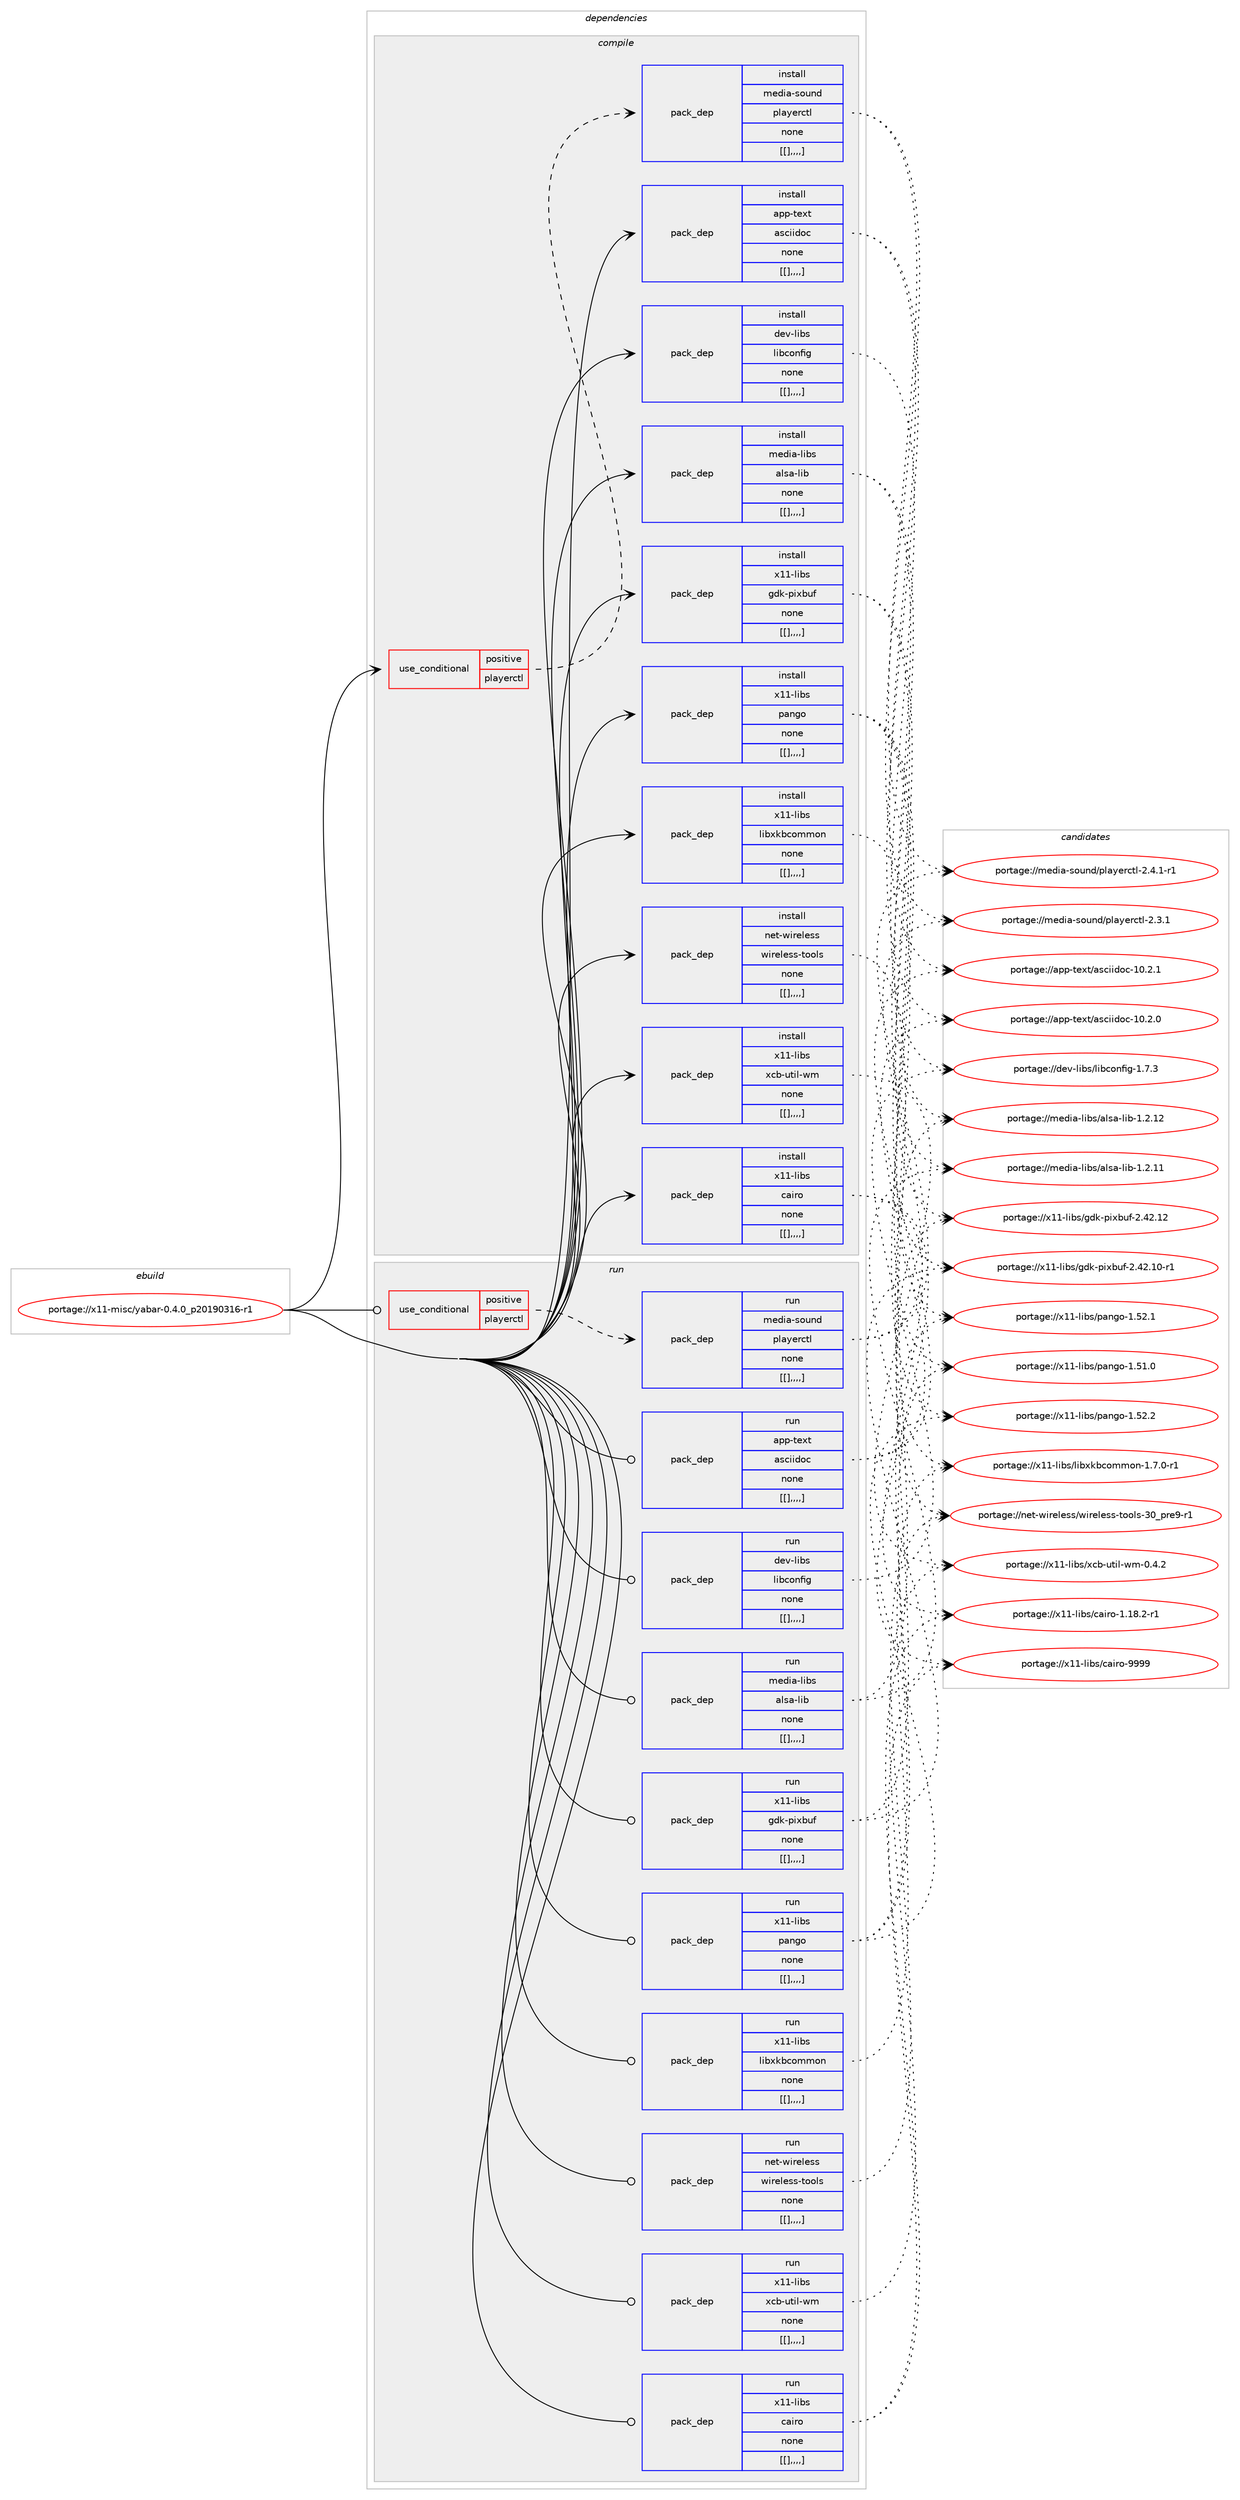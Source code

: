 digraph prolog {

# *************
# Graph options
# *************

newrank=true;
concentrate=true;
compound=true;
graph [rankdir=LR,fontname=Helvetica,fontsize=10,ranksep=1.5];#, ranksep=2.5, nodesep=0.2];
edge  [arrowhead=vee];
node  [fontname=Helvetica,fontsize=10];

# **********
# The ebuild
# **********

subgraph cluster_leftcol {
color=gray;
label=<<i>ebuild</i>>;
id [label="portage://x11-misc/yabar-0.4.0_p20190316-r1", color=red, width=4, href="../x11-misc/yabar-0.4.0_p20190316-r1.svg"];
}

# ****************
# The dependencies
# ****************

subgraph cluster_midcol {
color=gray;
label=<<i>dependencies</i>>;
subgraph cluster_compile {
fillcolor="#eeeeee";
style=filled;
label=<<i>compile</i>>;
subgraph cond341 {
dependency2457 [label=<<TABLE BORDER="0" CELLBORDER="1" CELLSPACING="0" CELLPADDING="4"><TR><TD ROWSPAN="3" CELLPADDING="10">use_conditional</TD></TR><TR><TD>positive</TD></TR><TR><TD>playerctl</TD></TR></TABLE>>, shape=none, color=red];
subgraph pack1969 {
dependency2460 [label=<<TABLE BORDER="0" CELLBORDER="1" CELLSPACING="0" CELLPADDING="4" WIDTH="220"><TR><TD ROWSPAN="6" CELLPADDING="30">pack_dep</TD></TR><TR><TD WIDTH="110">install</TD></TR><TR><TD>media-sound</TD></TR><TR><TD>playerctl</TD></TR><TR><TD>none</TD></TR><TR><TD>[[],,,,]</TD></TR></TABLE>>, shape=none, color=blue];
}
dependency2457:e -> dependency2460:w [weight=20,style="dashed",arrowhead="vee"];
}
id:e -> dependency2457:w [weight=20,style="solid",arrowhead="vee"];
subgraph pack1973 {
dependency2464 [label=<<TABLE BORDER="0" CELLBORDER="1" CELLSPACING="0" CELLPADDING="4" WIDTH="220"><TR><TD ROWSPAN="6" CELLPADDING="30">pack_dep</TD></TR><TR><TD WIDTH="110">install</TD></TR><TR><TD>app-text</TD></TR><TR><TD>asciidoc</TD></TR><TR><TD>none</TD></TR><TR><TD>[[],,,,]</TD></TR></TABLE>>, shape=none, color=blue];
}
id:e -> dependency2464:w [weight=20,style="solid",arrowhead="vee"];
subgraph pack1976 {
dependency2467 [label=<<TABLE BORDER="0" CELLBORDER="1" CELLSPACING="0" CELLPADDING="4" WIDTH="220"><TR><TD ROWSPAN="6" CELLPADDING="30">pack_dep</TD></TR><TR><TD WIDTH="110">install</TD></TR><TR><TD>dev-libs</TD></TR><TR><TD>libconfig</TD></TR><TR><TD>none</TD></TR><TR><TD>[[],,,,]</TD></TR></TABLE>>, shape=none, color=blue];
}
id:e -> dependency2467:w [weight=20,style="solid",arrowhead="vee"];
subgraph pack1979 {
dependency2470 [label=<<TABLE BORDER="0" CELLBORDER="1" CELLSPACING="0" CELLPADDING="4" WIDTH="220"><TR><TD ROWSPAN="6" CELLPADDING="30">pack_dep</TD></TR><TR><TD WIDTH="110">install</TD></TR><TR><TD>media-libs</TD></TR><TR><TD>alsa-lib</TD></TR><TR><TD>none</TD></TR><TR><TD>[[],,,,]</TD></TR></TABLE>>, shape=none, color=blue];
}
id:e -> dependency2470:w [weight=20,style="solid",arrowhead="vee"];
subgraph pack1981 {
dependency2472 [label=<<TABLE BORDER="0" CELLBORDER="1" CELLSPACING="0" CELLPADDING="4" WIDTH="220"><TR><TD ROWSPAN="6" CELLPADDING="30">pack_dep</TD></TR><TR><TD WIDTH="110">install</TD></TR><TR><TD>net-wireless</TD></TR><TR><TD>wireless-tools</TD></TR><TR><TD>none</TD></TR><TR><TD>[[],,,,]</TD></TR></TABLE>>, shape=none, color=blue];
}
id:e -> dependency2472:w [weight=20,style="solid",arrowhead="vee"];
subgraph pack1983 {
dependency2474 [label=<<TABLE BORDER="0" CELLBORDER="1" CELLSPACING="0" CELLPADDING="4" WIDTH="220"><TR><TD ROWSPAN="6" CELLPADDING="30">pack_dep</TD></TR><TR><TD WIDTH="110">install</TD></TR><TR><TD>x11-libs</TD></TR><TR><TD>cairo</TD></TR><TR><TD>none</TD></TR><TR><TD>[[],,,,]</TD></TR></TABLE>>, shape=none, color=blue];
}
id:e -> dependency2474:w [weight=20,style="solid",arrowhead="vee"];
subgraph pack1986 {
dependency2477 [label=<<TABLE BORDER="0" CELLBORDER="1" CELLSPACING="0" CELLPADDING="4" WIDTH="220"><TR><TD ROWSPAN="6" CELLPADDING="30">pack_dep</TD></TR><TR><TD WIDTH="110">install</TD></TR><TR><TD>x11-libs</TD></TR><TR><TD>gdk-pixbuf</TD></TR><TR><TD>none</TD></TR><TR><TD>[[],,,,]</TD></TR></TABLE>>, shape=none, color=blue];
}
id:e -> dependency2477:w [weight=20,style="solid",arrowhead="vee"];
subgraph pack1989 {
dependency2479 [label=<<TABLE BORDER="0" CELLBORDER="1" CELLSPACING="0" CELLPADDING="4" WIDTH="220"><TR><TD ROWSPAN="6" CELLPADDING="30">pack_dep</TD></TR><TR><TD WIDTH="110">install</TD></TR><TR><TD>x11-libs</TD></TR><TR><TD>libxkbcommon</TD></TR><TR><TD>none</TD></TR><TR><TD>[[],,,,]</TD></TR></TABLE>>, shape=none, color=blue];
}
id:e -> dependency2479:w [weight=20,style="solid",arrowhead="vee"];
subgraph pack1993 {
dependency2484 [label=<<TABLE BORDER="0" CELLBORDER="1" CELLSPACING="0" CELLPADDING="4" WIDTH="220"><TR><TD ROWSPAN="6" CELLPADDING="30">pack_dep</TD></TR><TR><TD WIDTH="110">install</TD></TR><TR><TD>x11-libs</TD></TR><TR><TD>pango</TD></TR><TR><TD>none</TD></TR><TR><TD>[[],,,,]</TD></TR></TABLE>>, shape=none, color=blue];
}
id:e -> dependency2484:w [weight=20,style="solid",arrowhead="vee"];
subgraph pack1999 {
dependency2490 [label=<<TABLE BORDER="0" CELLBORDER="1" CELLSPACING="0" CELLPADDING="4" WIDTH="220"><TR><TD ROWSPAN="6" CELLPADDING="30">pack_dep</TD></TR><TR><TD WIDTH="110">install</TD></TR><TR><TD>x11-libs</TD></TR><TR><TD>xcb-util-wm</TD></TR><TR><TD>none</TD></TR><TR><TD>[[],,,,]</TD></TR></TABLE>>, shape=none, color=blue];
}
id:e -> dependency2490:w [weight=20,style="solid",arrowhead="vee"];
}
subgraph cluster_compileandrun {
fillcolor="#eeeeee";
style=filled;
label=<<i>compile and run</i>>;
}
subgraph cluster_run {
fillcolor="#eeeeee";
style=filled;
label=<<i>run</i>>;
subgraph cond342 {
dependency2495 [label=<<TABLE BORDER="0" CELLBORDER="1" CELLSPACING="0" CELLPADDING="4"><TR><TD ROWSPAN="3" CELLPADDING="10">use_conditional</TD></TR><TR><TD>positive</TD></TR><TR><TD>playerctl</TD></TR></TABLE>>, shape=none, color=red];
subgraph pack2005 {
dependency2497 [label=<<TABLE BORDER="0" CELLBORDER="1" CELLSPACING="0" CELLPADDING="4" WIDTH="220"><TR><TD ROWSPAN="6" CELLPADDING="30">pack_dep</TD></TR><TR><TD WIDTH="110">run</TD></TR><TR><TD>media-sound</TD></TR><TR><TD>playerctl</TD></TR><TR><TD>none</TD></TR><TR><TD>[[],,,,]</TD></TR></TABLE>>, shape=none, color=blue];
}
dependency2495:e -> dependency2497:w [weight=20,style="dashed",arrowhead="vee"];
}
id:e -> dependency2495:w [weight=20,style="solid",arrowhead="odot"];
subgraph pack2008 {
dependency2500 [label=<<TABLE BORDER="0" CELLBORDER="1" CELLSPACING="0" CELLPADDING="4" WIDTH="220"><TR><TD ROWSPAN="6" CELLPADDING="30">pack_dep</TD></TR><TR><TD WIDTH="110">run</TD></TR><TR><TD>app-text</TD></TR><TR><TD>asciidoc</TD></TR><TR><TD>none</TD></TR><TR><TD>[[],,,,]</TD></TR></TABLE>>, shape=none, color=blue];
}
id:e -> dependency2500:w [weight=20,style="solid",arrowhead="odot"];
subgraph pack2009 {
dependency2501 [label=<<TABLE BORDER="0" CELLBORDER="1" CELLSPACING="0" CELLPADDING="4" WIDTH="220"><TR><TD ROWSPAN="6" CELLPADDING="30">pack_dep</TD></TR><TR><TD WIDTH="110">run</TD></TR><TR><TD>dev-libs</TD></TR><TR><TD>libconfig</TD></TR><TR><TD>none</TD></TR><TR><TD>[[],,,,]</TD></TR></TABLE>>, shape=none, color=blue];
}
id:e -> dependency2501:w [weight=20,style="solid",arrowhead="odot"];
subgraph pack2010 {
dependency2502 [label=<<TABLE BORDER="0" CELLBORDER="1" CELLSPACING="0" CELLPADDING="4" WIDTH="220"><TR><TD ROWSPAN="6" CELLPADDING="30">pack_dep</TD></TR><TR><TD WIDTH="110">run</TD></TR><TR><TD>media-libs</TD></TR><TR><TD>alsa-lib</TD></TR><TR><TD>none</TD></TR><TR><TD>[[],,,,]</TD></TR></TABLE>>, shape=none, color=blue];
}
id:e -> dependency2502:w [weight=20,style="solid",arrowhead="odot"];
subgraph pack2013 {
dependency2504 [label=<<TABLE BORDER="0" CELLBORDER="1" CELLSPACING="0" CELLPADDING="4" WIDTH="220"><TR><TD ROWSPAN="6" CELLPADDING="30">pack_dep</TD></TR><TR><TD WIDTH="110">run</TD></TR><TR><TD>net-wireless</TD></TR><TR><TD>wireless-tools</TD></TR><TR><TD>none</TD></TR><TR><TD>[[],,,,]</TD></TR></TABLE>>, shape=none, color=blue];
}
id:e -> dependency2504:w [weight=20,style="solid",arrowhead="odot"];
subgraph pack2015 {
dependency2507 [label=<<TABLE BORDER="0" CELLBORDER="1" CELLSPACING="0" CELLPADDING="4" WIDTH="220"><TR><TD ROWSPAN="6" CELLPADDING="30">pack_dep</TD></TR><TR><TD WIDTH="110">run</TD></TR><TR><TD>x11-libs</TD></TR><TR><TD>cairo</TD></TR><TR><TD>none</TD></TR><TR><TD>[[],,,,]</TD></TR></TABLE>>, shape=none, color=blue];
}
id:e -> dependency2507:w [weight=20,style="solid",arrowhead="odot"];
subgraph pack2020 {
dependency2512 [label=<<TABLE BORDER="0" CELLBORDER="1" CELLSPACING="0" CELLPADDING="4" WIDTH="220"><TR><TD ROWSPAN="6" CELLPADDING="30">pack_dep</TD></TR><TR><TD WIDTH="110">run</TD></TR><TR><TD>x11-libs</TD></TR><TR><TD>gdk-pixbuf</TD></TR><TR><TD>none</TD></TR><TR><TD>[[],,,,]</TD></TR></TABLE>>, shape=none, color=blue];
}
id:e -> dependency2512:w [weight=20,style="solid",arrowhead="odot"];
subgraph pack2023 {
dependency2515 [label=<<TABLE BORDER="0" CELLBORDER="1" CELLSPACING="0" CELLPADDING="4" WIDTH="220"><TR><TD ROWSPAN="6" CELLPADDING="30">pack_dep</TD></TR><TR><TD WIDTH="110">run</TD></TR><TR><TD>x11-libs</TD></TR><TR><TD>libxkbcommon</TD></TR><TR><TD>none</TD></TR><TR><TD>[[],,,,]</TD></TR></TABLE>>, shape=none, color=blue];
}
id:e -> dependency2515:w [weight=20,style="solid",arrowhead="odot"];
subgraph pack2026 {
dependency2519 [label=<<TABLE BORDER="0" CELLBORDER="1" CELLSPACING="0" CELLPADDING="4" WIDTH="220"><TR><TD ROWSPAN="6" CELLPADDING="30">pack_dep</TD></TR><TR><TD WIDTH="110">run</TD></TR><TR><TD>x11-libs</TD></TR><TR><TD>pango</TD></TR><TR><TD>none</TD></TR><TR><TD>[[],,,,]</TD></TR></TABLE>>, shape=none, color=blue];
}
id:e -> dependency2519:w [weight=20,style="solid",arrowhead="odot"];
subgraph pack2029 {
dependency2522 [label=<<TABLE BORDER="0" CELLBORDER="1" CELLSPACING="0" CELLPADDING="4" WIDTH="220"><TR><TD ROWSPAN="6" CELLPADDING="30">pack_dep</TD></TR><TR><TD WIDTH="110">run</TD></TR><TR><TD>x11-libs</TD></TR><TR><TD>xcb-util-wm</TD></TR><TR><TD>none</TD></TR><TR><TD>[[],,,,]</TD></TR></TABLE>>, shape=none, color=blue];
}
id:e -> dependency2522:w [weight=20,style="solid",arrowhead="odot"];
}
}

# **************
# The candidates
# **************

subgraph cluster_choices {
rank=same;
color=gray;
label=<<i>candidates</i>>;

subgraph choice1997 {
color=black;
nodesep=1;
choice10910110010597451151111171101004711210897121101114991161084550465246494511449 [label="portage://media-sound/playerctl-2.4.1-r1", color=red, width=4,href="../media-sound/playerctl-2.4.1-r1.svg"];
choice1091011001059745115111117110100471121089712110111499116108455046514649 [label="portage://media-sound/playerctl-2.3.1", color=red, width=4,href="../media-sound/playerctl-2.3.1.svg"];
dependency2460:e -> choice10910110010597451151111171101004711210897121101114991161084550465246494511449:w [style=dotted,weight="100"];
dependency2460:e -> choice1091011001059745115111117110100471121089712110111499116108455046514649:w [style=dotted,weight="100"];
}
subgraph choice1999 {
color=black;
nodesep=1;
choice97112112451161011201164797115991051051001119945494846504649 [label="portage://app-text/asciidoc-10.2.1", color=red, width=4,href="../app-text/asciidoc-10.2.1.svg"];
choice97112112451161011201164797115991051051001119945494846504648 [label="portage://app-text/asciidoc-10.2.0", color=red, width=4,href="../app-text/asciidoc-10.2.0.svg"];
dependency2464:e -> choice97112112451161011201164797115991051051001119945494846504649:w [style=dotted,weight="100"];
dependency2464:e -> choice97112112451161011201164797115991051051001119945494846504648:w [style=dotted,weight="100"];
}
subgraph choice2004 {
color=black;
nodesep=1;
choice1001011184510810598115471081059899111110102105103454946554651 [label="portage://dev-libs/libconfig-1.7.3", color=red, width=4,href="../dev-libs/libconfig-1.7.3.svg"];
dependency2467:e -> choice1001011184510810598115471081059899111110102105103454946554651:w [style=dotted,weight="100"];
}
subgraph choice2007 {
color=black;
nodesep=1;
choice109101100105974510810598115479710811597451081059845494650464950 [label="portage://media-libs/alsa-lib-1.2.12", color=red, width=4,href="../media-libs/alsa-lib-1.2.12.svg"];
choice109101100105974510810598115479710811597451081059845494650464949 [label="portage://media-libs/alsa-lib-1.2.11", color=red, width=4,href="../media-libs/alsa-lib-1.2.11.svg"];
dependency2470:e -> choice109101100105974510810598115479710811597451081059845494650464950:w [style=dotted,weight="100"];
dependency2470:e -> choice109101100105974510810598115479710811597451081059845494650464949:w [style=dotted,weight="100"];
}
subgraph choice2011 {
color=black;
nodesep=1;
choice11010111645119105114101108101115115471191051141011081011151154511611111110811545514895112114101574511449 [label="portage://net-wireless/wireless-tools-30_pre9-r1", color=red, width=4,href="../net-wireless/wireless-tools-30_pre9-r1.svg"];
dependency2472:e -> choice11010111645119105114101108101115115471191051141011081011151154511611111110811545514895112114101574511449:w [style=dotted,weight="100"];
}
subgraph choice2013 {
color=black;
nodesep=1;
choice120494945108105981154799971051141114557575757 [label="portage://x11-libs/cairo-9999", color=red, width=4,href="../x11-libs/cairo-9999.svg"];
choice12049494510810598115479997105114111454946495646504511449 [label="portage://x11-libs/cairo-1.18.2-r1", color=red, width=4,href="../x11-libs/cairo-1.18.2-r1.svg"];
dependency2474:e -> choice120494945108105981154799971051141114557575757:w [style=dotted,weight="100"];
dependency2474:e -> choice12049494510810598115479997105114111454946495646504511449:w [style=dotted,weight="100"];
}
subgraph choice2016 {
color=black;
nodesep=1;
choice120494945108105981154710310010745112105120981171024550465250464950 [label="portage://x11-libs/gdk-pixbuf-2.42.12", color=red, width=4,href="../x11-libs/gdk-pixbuf-2.42.12.svg"];
choice1204949451081059811547103100107451121051209811710245504652504649484511449 [label="portage://x11-libs/gdk-pixbuf-2.42.10-r1", color=red, width=4,href="../x11-libs/gdk-pixbuf-2.42.10-r1.svg"];
dependency2477:e -> choice120494945108105981154710310010745112105120981171024550465250464950:w [style=dotted,weight="100"];
dependency2477:e -> choice1204949451081059811547103100107451121051209811710245504652504649484511449:w [style=dotted,weight="100"];
}
subgraph choice2018 {
color=black;
nodesep=1;
choice12049494510810598115471081059812010798991111091091111104549465546484511449 [label="portage://x11-libs/libxkbcommon-1.7.0-r1", color=red, width=4,href="../x11-libs/libxkbcommon-1.7.0-r1.svg"];
dependency2479:e -> choice12049494510810598115471081059812010798991111091091111104549465546484511449:w [style=dotted,weight="100"];
}
subgraph choice2020 {
color=black;
nodesep=1;
choice12049494510810598115471129711010311145494653504650 [label="portage://x11-libs/pango-1.52.2", color=red, width=4,href="../x11-libs/pango-1.52.2.svg"];
choice12049494510810598115471129711010311145494653504649 [label="portage://x11-libs/pango-1.52.1", color=red, width=4,href="../x11-libs/pango-1.52.1.svg"];
choice12049494510810598115471129711010311145494653494648 [label="portage://x11-libs/pango-1.51.0", color=red, width=4,href="../x11-libs/pango-1.51.0.svg"];
dependency2484:e -> choice12049494510810598115471129711010311145494653504650:w [style=dotted,weight="100"];
dependency2484:e -> choice12049494510810598115471129711010311145494653504649:w [style=dotted,weight="100"];
dependency2484:e -> choice12049494510810598115471129711010311145494653494648:w [style=dotted,weight="100"];
}
subgraph choice2024 {
color=black;
nodesep=1;
choice120494945108105981154712099984511711610510845119109454846524650 [label="portage://x11-libs/xcb-util-wm-0.4.2", color=red, width=4,href="../x11-libs/xcb-util-wm-0.4.2.svg"];
dependency2490:e -> choice120494945108105981154712099984511711610510845119109454846524650:w [style=dotted,weight="100"];
}
subgraph choice2027 {
color=black;
nodesep=1;
choice10910110010597451151111171101004711210897121101114991161084550465246494511449 [label="portage://media-sound/playerctl-2.4.1-r1", color=red, width=4,href="../media-sound/playerctl-2.4.1-r1.svg"];
choice1091011001059745115111117110100471121089712110111499116108455046514649 [label="portage://media-sound/playerctl-2.3.1", color=red, width=4,href="../media-sound/playerctl-2.3.1.svg"];
dependency2497:e -> choice10910110010597451151111171101004711210897121101114991161084550465246494511449:w [style=dotted,weight="100"];
dependency2497:e -> choice1091011001059745115111117110100471121089712110111499116108455046514649:w [style=dotted,weight="100"];
}
subgraph choice2032 {
color=black;
nodesep=1;
choice97112112451161011201164797115991051051001119945494846504649 [label="portage://app-text/asciidoc-10.2.1", color=red, width=4,href="../app-text/asciidoc-10.2.1.svg"];
choice97112112451161011201164797115991051051001119945494846504648 [label="portage://app-text/asciidoc-10.2.0", color=red, width=4,href="../app-text/asciidoc-10.2.0.svg"];
dependency2500:e -> choice97112112451161011201164797115991051051001119945494846504649:w [style=dotted,weight="100"];
dependency2500:e -> choice97112112451161011201164797115991051051001119945494846504648:w [style=dotted,weight="100"];
}
subgraph choice2036 {
color=black;
nodesep=1;
choice1001011184510810598115471081059899111110102105103454946554651 [label="portage://dev-libs/libconfig-1.7.3", color=red, width=4,href="../dev-libs/libconfig-1.7.3.svg"];
dependency2501:e -> choice1001011184510810598115471081059899111110102105103454946554651:w [style=dotted,weight="100"];
}
subgraph choice2037 {
color=black;
nodesep=1;
choice109101100105974510810598115479710811597451081059845494650464950 [label="portage://media-libs/alsa-lib-1.2.12", color=red, width=4,href="../media-libs/alsa-lib-1.2.12.svg"];
choice109101100105974510810598115479710811597451081059845494650464949 [label="portage://media-libs/alsa-lib-1.2.11", color=red, width=4,href="../media-libs/alsa-lib-1.2.11.svg"];
dependency2502:e -> choice109101100105974510810598115479710811597451081059845494650464950:w [style=dotted,weight="100"];
dependency2502:e -> choice109101100105974510810598115479710811597451081059845494650464949:w [style=dotted,weight="100"];
}
subgraph choice2039 {
color=black;
nodesep=1;
choice11010111645119105114101108101115115471191051141011081011151154511611111110811545514895112114101574511449 [label="portage://net-wireless/wireless-tools-30_pre9-r1", color=red, width=4,href="../net-wireless/wireless-tools-30_pre9-r1.svg"];
dependency2504:e -> choice11010111645119105114101108101115115471191051141011081011151154511611111110811545514895112114101574511449:w [style=dotted,weight="100"];
}
subgraph choice2040 {
color=black;
nodesep=1;
choice120494945108105981154799971051141114557575757 [label="portage://x11-libs/cairo-9999", color=red, width=4,href="../x11-libs/cairo-9999.svg"];
choice12049494510810598115479997105114111454946495646504511449 [label="portage://x11-libs/cairo-1.18.2-r1", color=red, width=4,href="../x11-libs/cairo-1.18.2-r1.svg"];
dependency2507:e -> choice120494945108105981154799971051141114557575757:w [style=dotted,weight="100"];
dependency2507:e -> choice12049494510810598115479997105114111454946495646504511449:w [style=dotted,weight="100"];
}
subgraph choice2041 {
color=black;
nodesep=1;
choice120494945108105981154710310010745112105120981171024550465250464950 [label="portage://x11-libs/gdk-pixbuf-2.42.12", color=red, width=4,href="../x11-libs/gdk-pixbuf-2.42.12.svg"];
choice1204949451081059811547103100107451121051209811710245504652504649484511449 [label="portage://x11-libs/gdk-pixbuf-2.42.10-r1", color=red, width=4,href="../x11-libs/gdk-pixbuf-2.42.10-r1.svg"];
dependency2512:e -> choice120494945108105981154710310010745112105120981171024550465250464950:w [style=dotted,weight="100"];
dependency2512:e -> choice1204949451081059811547103100107451121051209811710245504652504649484511449:w [style=dotted,weight="100"];
}
subgraph choice2042 {
color=black;
nodesep=1;
choice12049494510810598115471081059812010798991111091091111104549465546484511449 [label="portage://x11-libs/libxkbcommon-1.7.0-r1", color=red, width=4,href="../x11-libs/libxkbcommon-1.7.0-r1.svg"];
dependency2515:e -> choice12049494510810598115471081059812010798991111091091111104549465546484511449:w [style=dotted,weight="100"];
}
subgraph choice2043 {
color=black;
nodesep=1;
choice12049494510810598115471129711010311145494653504650 [label="portage://x11-libs/pango-1.52.2", color=red, width=4,href="../x11-libs/pango-1.52.2.svg"];
choice12049494510810598115471129711010311145494653504649 [label="portage://x11-libs/pango-1.52.1", color=red, width=4,href="../x11-libs/pango-1.52.1.svg"];
choice12049494510810598115471129711010311145494653494648 [label="portage://x11-libs/pango-1.51.0", color=red, width=4,href="../x11-libs/pango-1.51.0.svg"];
dependency2519:e -> choice12049494510810598115471129711010311145494653504650:w [style=dotted,weight="100"];
dependency2519:e -> choice12049494510810598115471129711010311145494653504649:w [style=dotted,weight="100"];
dependency2519:e -> choice12049494510810598115471129711010311145494653494648:w [style=dotted,weight="100"];
}
subgraph choice2045 {
color=black;
nodesep=1;
choice120494945108105981154712099984511711610510845119109454846524650 [label="portage://x11-libs/xcb-util-wm-0.4.2", color=red, width=4,href="../x11-libs/xcb-util-wm-0.4.2.svg"];
dependency2522:e -> choice120494945108105981154712099984511711610510845119109454846524650:w [style=dotted,weight="100"];
}
}

}
